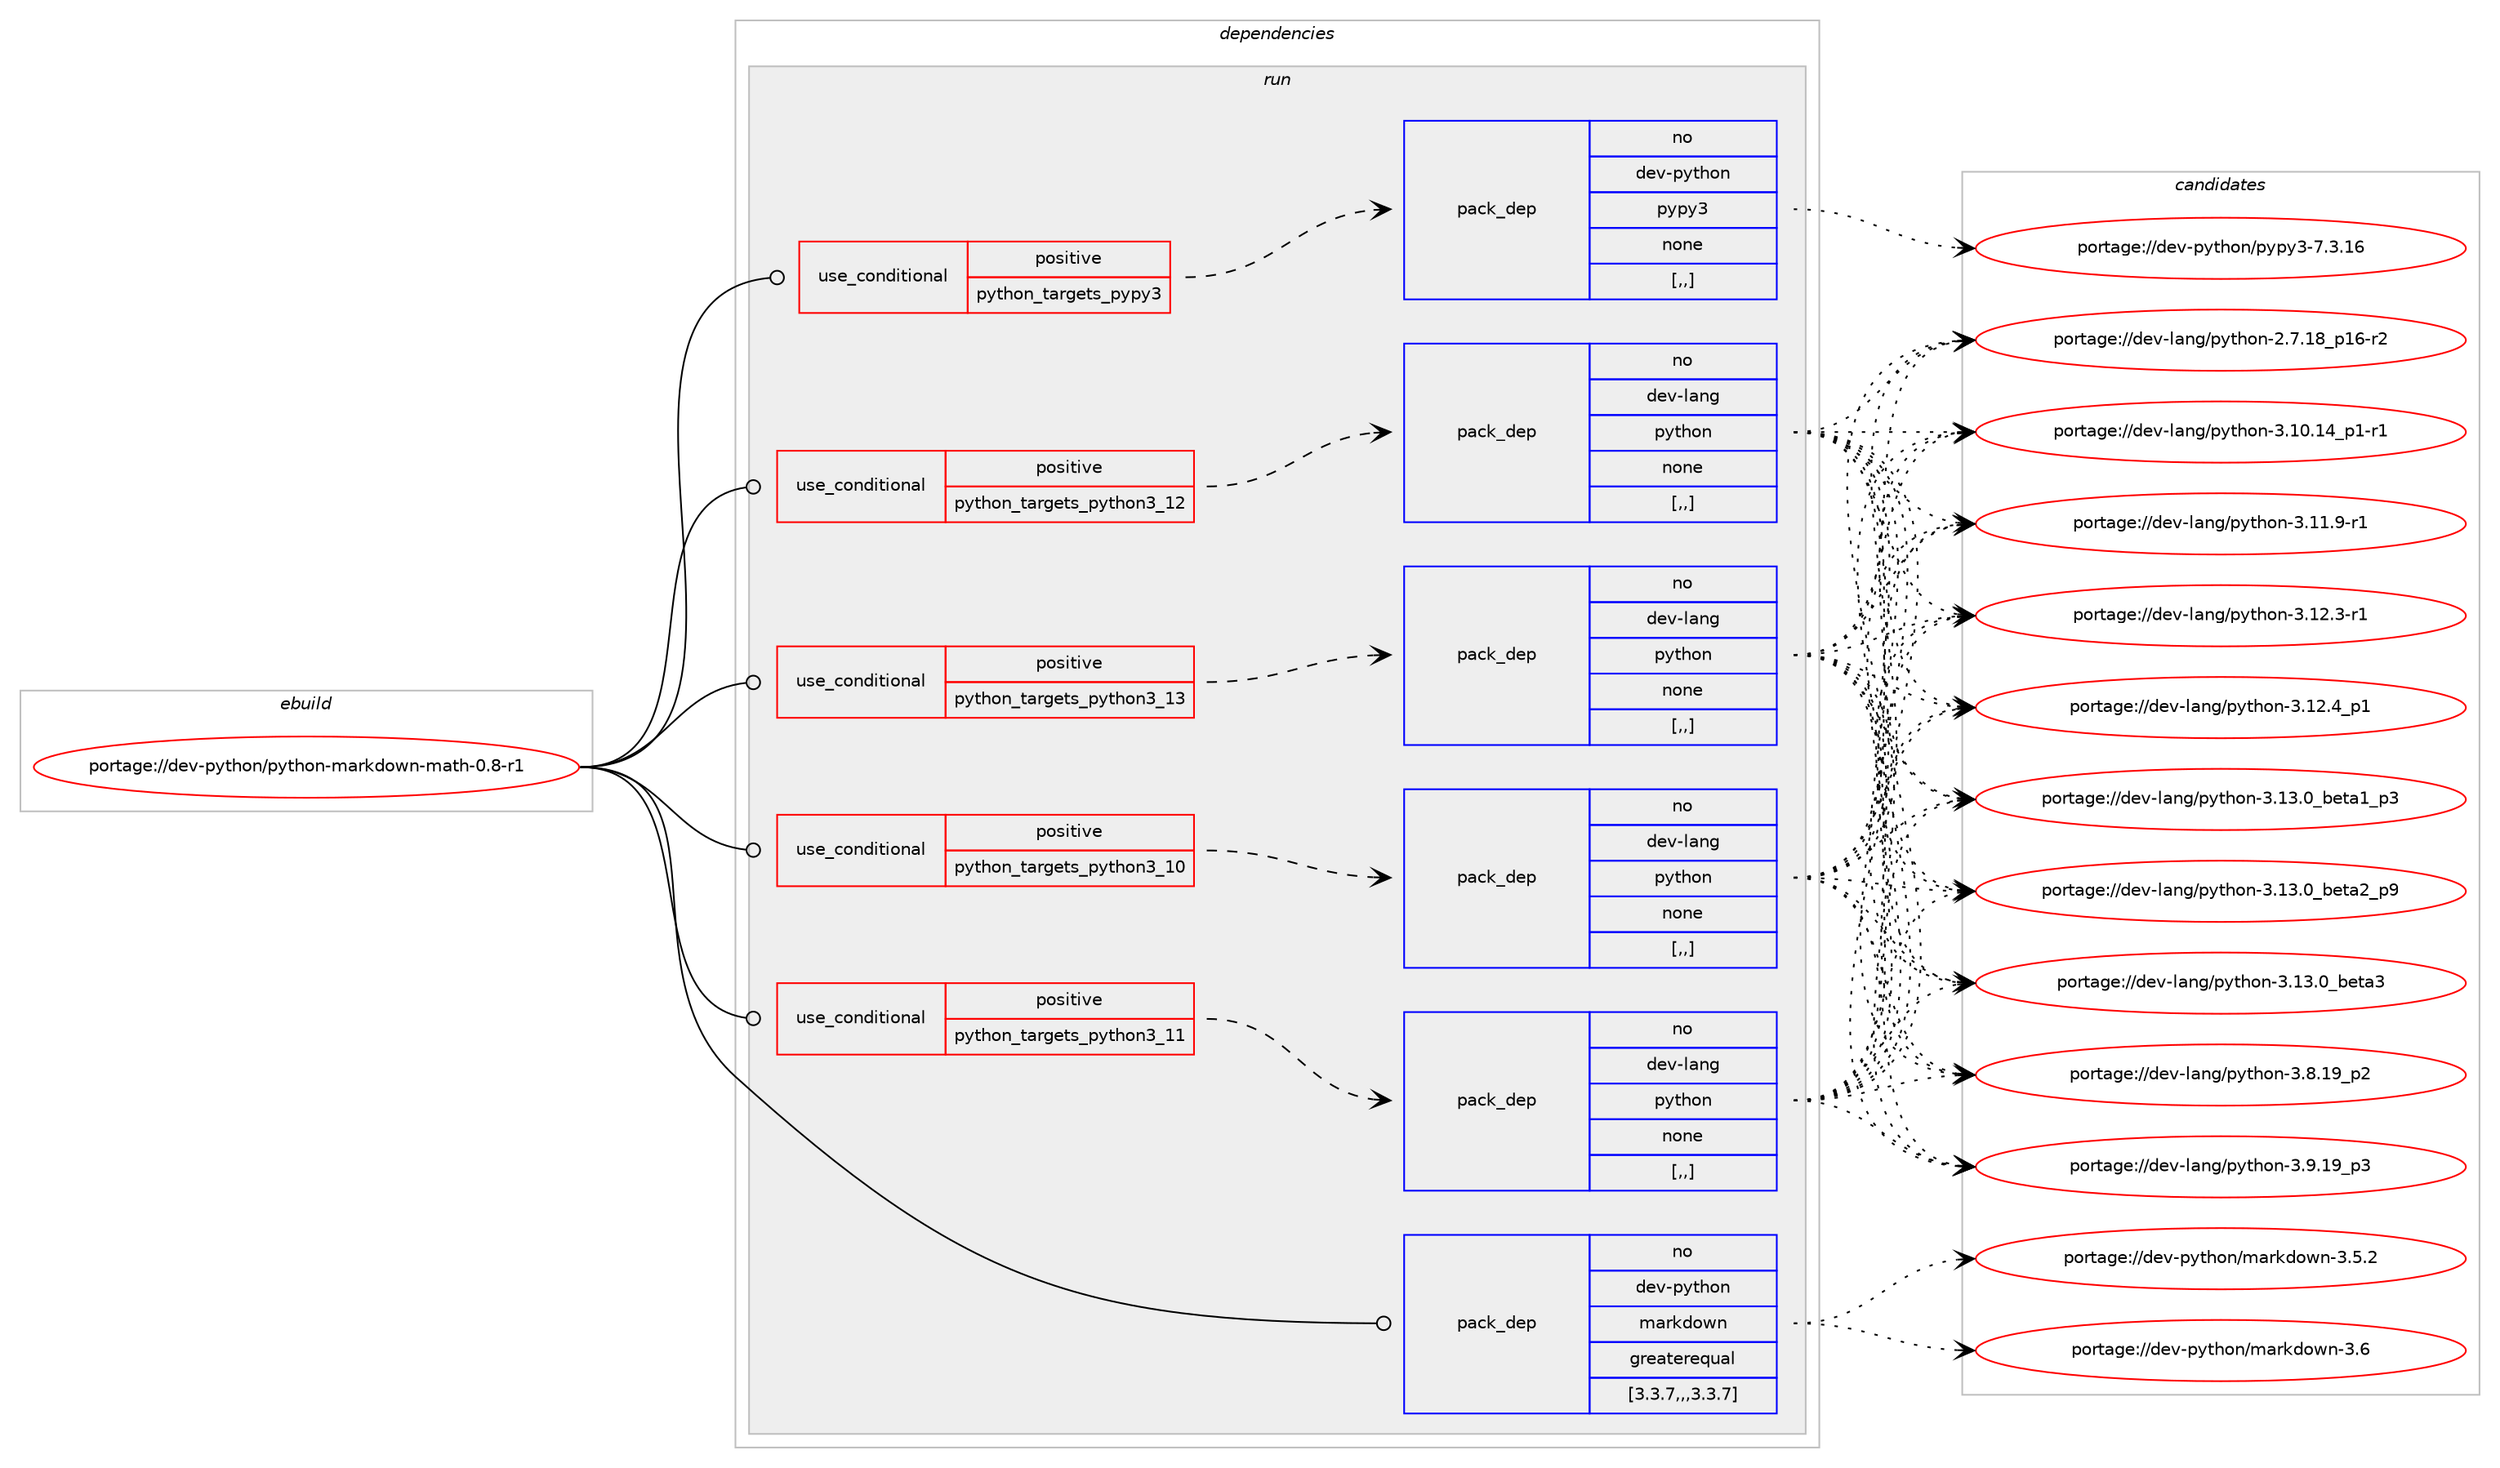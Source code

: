 digraph prolog {

# *************
# Graph options
# *************

newrank=true;
concentrate=true;
compound=true;
graph [rankdir=LR,fontname=Helvetica,fontsize=10,ranksep=1.5];#, ranksep=2.5, nodesep=0.2];
edge  [arrowhead=vee];
node  [fontname=Helvetica,fontsize=10];

# **********
# The ebuild
# **********

subgraph cluster_leftcol {
color=gray;
rank=same;
label=<<i>ebuild</i>>;
id [label="portage://dev-python/python-markdown-math-0.8-r1", color=red, width=4, href="../dev-python/python-markdown-math-0.8-r1.svg"];
}

# ****************
# The dependencies
# ****************

subgraph cluster_midcol {
color=gray;
label=<<i>dependencies</i>>;
subgraph cluster_compile {
fillcolor="#eeeeee";
style=filled;
label=<<i>compile</i>>;
}
subgraph cluster_compileandrun {
fillcolor="#eeeeee";
style=filled;
label=<<i>compile and run</i>>;
}
subgraph cluster_run {
fillcolor="#eeeeee";
style=filled;
label=<<i>run</i>>;
subgraph cond37086 {
dependency156152 [label=<<TABLE BORDER="0" CELLBORDER="1" CELLSPACING="0" CELLPADDING="4"><TR><TD ROWSPAN="3" CELLPADDING="10">use_conditional</TD></TR><TR><TD>positive</TD></TR><TR><TD>python_targets_pypy3</TD></TR></TABLE>>, shape=none, color=red];
subgraph pack117830 {
dependency156153 [label=<<TABLE BORDER="0" CELLBORDER="1" CELLSPACING="0" CELLPADDING="4" WIDTH="220"><TR><TD ROWSPAN="6" CELLPADDING="30">pack_dep</TD></TR><TR><TD WIDTH="110">no</TD></TR><TR><TD>dev-python</TD></TR><TR><TD>pypy3</TD></TR><TR><TD>none</TD></TR><TR><TD>[,,]</TD></TR></TABLE>>, shape=none, color=blue];
}
dependency156152:e -> dependency156153:w [weight=20,style="dashed",arrowhead="vee"];
}
id:e -> dependency156152:w [weight=20,style="solid",arrowhead="odot"];
subgraph cond37087 {
dependency156154 [label=<<TABLE BORDER="0" CELLBORDER="1" CELLSPACING="0" CELLPADDING="4"><TR><TD ROWSPAN="3" CELLPADDING="10">use_conditional</TD></TR><TR><TD>positive</TD></TR><TR><TD>python_targets_python3_10</TD></TR></TABLE>>, shape=none, color=red];
subgraph pack117831 {
dependency156155 [label=<<TABLE BORDER="0" CELLBORDER="1" CELLSPACING="0" CELLPADDING="4" WIDTH="220"><TR><TD ROWSPAN="6" CELLPADDING="30">pack_dep</TD></TR><TR><TD WIDTH="110">no</TD></TR><TR><TD>dev-lang</TD></TR><TR><TD>python</TD></TR><TR><TD>none</TD></TR><TR><TD>[,,]</TD></TR></TABLE>>, shape=none, color=blue];
}
dependency156154:e -> dependency156155:w [weight=20,style="dashed",arrowhead="vee"];
}
id:e -> dependency156154:w [weight=20,style="solid",arrowhead="odot"];
subgraph cond37088 {
dependency156156 [label=<<TABLE BORDER="0" CELLBORDER="1" CELLSPACING="0" CELLPADDING="4"><TR><TD ROWSPAN="3" CELLPADDING="10">use_conditional</TD></TR><TR><TD>positive</TD></TR><TR><TD>python_targets_python3_11</TD></TR></TABLE>>, shape=none, color=red];
subgraph pack117832 {
dependency156157 [label=<<TABLE BORDER="0" CELLBORDER="1" CELLSPACING="0" CELLPADDING="4" WIDTH="220"><TR><TD ROWSPAN="6" CELLPADDING="30">pack_dep</TD></TR><TR><TD WIDTH="110">no</TD></TR><TR><TD>dev-lang</TD></TR><TR><TD>python</TD></TR><TR><TD>none</TD></TR><TR><TD>[,,]</TD></TR></TABLE>>, shape=none, color=blue];
}
dependency156156:e -> dependency156157:w [weight=20,style="dashed",arrowhead="vee"];
}
id:e -> dependency156156:w [weight=20,style="solid",arrowhead="odot"];
subgraph cond37089 {
dependency156158 [label=<<TABLE BORDER="0" CELLBORDER="1" CELLSPACING="0" CELLPADDING="4"><TR><TD ROWSPAN="3" CELLPADDING="10">use_conditional</TD></TR><TR><TD>positive</TD></TR><TR><TD>python_targets_python3_12</TD></TR></TABLE>>, shape=none, color=red];
subgraph pack117833 {
dependency156159 [label=<<TABLE BORDER="0" CELLBORDER="1" CELLSPACING="0" CELLPADDING="4" WIDTH="220"><TR><TD ROWSPAN="6" CELLPADDING="30">pack_dep</TD></TR><TR><TD WIDTH="110">no</TD></TR><TR><TD>dev-lang</TD></TR><TR><TD>python</TD></TR><TR><TD>none</TD></TR><TR><TD>[,,]</TD></TR></TABLE>>, shape=none, color=blue];
}
dependency156158:e -> dependency156159:w [weight=20,style="dashed",arrowhead="vee"];
}
id:e -> dependency156158:w [weight=20,style="solid",arrowhead="odot"];
subgraph cond37090 {
dependency156160 [label=<<TABLE BORDER="0" CELLBORDER="1" CELLSPACING="0" CELLPADDING="4"><TR><TD ROWSPAN="3" CELLPADDING="10">use_conditional</TD></TR><TR><TD>positive</TD></TR><TR><TD>python_targets_python3_13</TD></TR></TABLE>>, shape=none, color=red];
subgraph pack117834 {
dependency156161 [label=<<TABLE BORDER="0" CELLBORDER="1" CELLSPACING="0" CELLPADDING="4" WIDTH="220"><TR><TD ROWSPAN="6" CELLPADDING="30">pack_dep</TD></TR><TR><TD WIDTH="110">no</TD></TR><TR><TD>dev-lang</TD></TR><TR><TD>python</TD></TR><TR><TD>none</TD></TR><TR><TD>[,,]</TD></TR></TABLE>>, shape=none, color=blue];
}
dependency156160:e -> dependency156161:w [weight=20,style="dashed",arrowhead="vee"];
}
id:e -> dependency156160:w [weight=20,style="solid",arrowhead="odot"];
subgraph pack117835 {
dependency156162 [label=<<TABLE BORDER="0" CELLBORDER="1" CELLSPACING="0" CELLPADDING="4" WIDTH="220"><TR><TD ROWSPAN="6" CELLPADDING="30">pack_dep</TD></TR><TR><TD WIDTH="110">no</TD></TR><TR><TD>dev-python</TD></TR><TR><TD>markdown</TD></TR><TR><TD>greaterequal</TD></TR><TR><TD>[3.3.7,,,3.3.7]</TD></TR></TABLE>>, shape=none, color=blue];
}
id:e -> dependency156162:w [weight=20,style="solid",arrowhead="odot"];
}
}

# **************
# The candidates
# **************

subgraph cluster_choices {
rank=same;
color=gray;
label=<<i>candidates</i>>;

subgraph choice117830 {
color=black;
nodesep=1;
choice10010111845112121116104111110471121211121215145554651464954 [label="portage://dev-python/pypy3-7.3.16", color=red, width=4,href="../dev-python/pypy3-7.3.16.svg"];
dependency156153:e -> choice10010111845112121116104111110471121211121215145554651464954:w [style=dotted,weight="100"];
}
subgraph choice117831 {
color=black;
nodesep=1;
choice100101118451089711010347112121116104111110455046554649569511249544511450 [label="portage://dev-lang/python-2.7.18_p16-r2", color=red, width=4,href="../dev-lang/python-2.7.18_p16-r2.svg"];
choice100101118451089711010347112121116104111110455146494846495295112494511449 [label="portage://dev-lang/python-3.10.14_p1-r1", color=red, width=4,href="../dev-lang/python-3.10.14_p1-r1.svg"];
choice100101118451089711010347112121116104111110455146494946574511449 [label="portage://dev-lang/python-3.11.9-r1", color=red, width=4,href="../dev-lang/python-3.11.9-r1.svg"];
choice100101118451089711010347112121116104111110455146495046514511449 [label="portage://dev-lang/python-3.12.3-r1", color=red, width=4,href="../dev-lang/python-3.12.3-r1.svg"];
choice100101118451089711010347112121116104111110455146495046529511249 [label="portage://dev-lang/python-3.12.4_p1", color=red, width=4,href="../dev-lang/python-3.12.4_p1.svg"];
choice10010111845108971101034711212111610411111045514649514648959810111697499511251 [label="portage://dev-lang/python-3.13.0_beta1_p3", color=red, width=4,href="../dev-lang/python-3.13.0_beta1_p3.svg"];
choice10010111845108971101034711212111610411111045514649514648959810111697509511257 [label="portage://dev-lang/python-3.13.0_beta2_p9", color=red, width=4,href="../dev-lang/python-3.13.0_beta2_p9.svg"];
choice1001011184510897110103471121211161041111104551464951464895981011169751 [label="portage://dev-lang/python-3.13.0_beta3", color=red, width=4,href="../dev-lang/python-3.13.0_beta3.svg"];
choice100101118451089711010347112121116104111110455146564649579511250 [label="portage://dev-lang/python-3.8.19_p2", color=red, width=4,href="../dev-lang/python-3.8.19_p2.svg"];
choice100101118451089711010347112121116104111110455146574649579511251 [label="portage://dev-lang/python-3.9.19_p3", color=red, width=4,href="../dev-lang/python-3.9.19_p3.svg"];
dependency156155:e -> choice100101118451089711010347112121116104111110455046554649569511249544511450:w [style=dotted,weight="100"];
dependency156155:e -> choice100101118451089711010347112121116104111110455146494846495295112494511449:w [style=dotted,weight="100"];
dependency156155:e -> choice100101118451089711010347112121116104111110455146494946574511449:w [style=dotted,weight="100"];
dependency156155:e -> choice100101118451089711010347112121116104111110455146495046514511449:w [style=dotted,weight="100"];
dependency156155:e -> choice100101118451089711010347112121116104111110455146495046529511249:w [style=dotted,weight="100"];
dependency156155:e -> choice10010111845108971101034711212111610411111045514649514648959810111697499511251:w [style=dotted,weight="100"];
dependency156155:e -> choice10010111845108971101034711212111610411111045514649514648959810111697509511257:w [style=dotted,weight="100"];
dependency156155:e -> choice1001011184510897110103471121211161041111104551464951464895981011169751:w [style=dotted,weight="100"];
dependency156155:e -> choice100101118451089711010347112121116104111110455146564649579511250:w [style=dotted,weight="100"];
dependency156155:e -> choice100101118451089711010347112121116104111110455146574649579511251:w [style=dotted,weight="100"];
}
subgraph choice117832 {
color=black;
nodesep=1;
choice100101118451089711010347112121116104111110455046554649569511249544511450 [label="portage://dev-lang/python-2.7.18_p16-r2", color=red, width=4,href="../dev-lang/python-2.7.18_p16-r2.svg"];
choice100101118451089711010347112121116104111110455146494846495295112494511449 [label="portage://dev-lang/python-3.10.14_p1-r1", color=red, width=4,href="../dev-lang/python-3.10.14_p1-r1.svg"];
choice100101118451089711010347112121116104111110455146494946574511449 [label="portage://dev-lang/python-3.11.9-r1", color=red, width=4,href="../dev-lang/python-3.11.9-r1.svg"];
choice100101118451089711010347112121116104111110455146495046514511449 [label="portage://dev-lang/python-3.12.3-r1", color=red, width=4,href="../dev-lang/python-3.12.3-r1.svg"];
choice100101118451089711010347112121116104111110455146495046529511249 [label="portage://dev-lang/python-3.12.4_p1", color=red, width=4,href="../dev-lang/python-3.12.4_p1.svg"];
choice10010111845108971101034711212111610411111045514649514648959810111697499511251 [label="portage://dev-lang/python-3.13.0_beta1_p3", color=red, width=4,href="../dev-lang/python-3.13.0_beta1_p3.svg"];
choice10010111845108971101034711212111610411111045514649514648959810111697509511257 [label="portage://dev-lang/python-3.13.0_beta2_p9", color=red, width=4,href="../dev-lang/python-3.13.0_beta2_p9.svg"];
choice1001011184510897110103471121211161041111104551464951464895981011169751 [label="portage://dev-lang/python-3.13.0_beta3", color=red, width=4,href="../dev-lang/python-3.13.0_beta3.svg"];
choice100101118451089711010347112121116104111110455146564649579511250 [label="portage://dev-lang/python-3.8.19_p2", color=red, width=4,href="../dev-lang/python-3.8.19_p2.svg"];
choice100101118451089711010347112121116104111110455146574649579511251 [label="portage://dev-lang/python-3.9.19_p3", color=red, width=4,href="../dev-lang/python-3.9.19_p3.svg"];
dependency156157:e -> choice100101118451089711010347112121116104111110455046554649569511249544511450:w [style=dotted,weight="100"];
dependency156157:e -> choice100101118451089711010347112121116104111110455146494846495295112494511449:w [style=dotted,weight="100"];
dependency156157:e -> choice100101118451089711010347112121116104111110455146494946574511449:w [style=dotted,weight="100"];
dependency156157:e -> choice100101118451089711010347112121116104111110455146495046514511449:w [style=dotted,weight="100"];
dependency156157:e -> choice100101118451089711010347112121116104111110455146495046529511249:w [style=dotted,weight="100"];
dependency156157:e -> choice10010111845108971101034711212111610411111045514649514648959810111697499511251:w [style=dotted,weight="100"];
dependency156157:e -> choice10010111845108971101034711212111610411111045514649514648959810111697509511257:w [style=dotted,weight="100"];
dependency156157:e -> choice1001011184510897110103471121211161041111104551464951464895981011169751:w [style=dotted,weight="100"];
dependency156157:e -> choice100101118451089711010347112121116104111110455146564649579511250:w [style=dotted,weight="100"];
dependency156157:e -> choice100101118451089711010347112121116104111110455146574649579511251:w [style=dotted,weight="100"];
}
subgraph choice117833 {
color=black;
nodesep=1;
choice100101118451089711010347112121116104111110455046554649569511249544511450 [label="portage://dev-lang/python-2.7.18_p16-r2", color=red, width=4,href="../dev-lang/python-2.7.18_p16-r2.svg"];
choice100101118451089711010347112121116104111110455146494846495295112494511449 [label="portage://dev-lang/python-3.10.14_p1-r1", color=red, width=4,href="../dev-lang/python-3.10.14_p1-r1.svg"];
choice100101118451089711010347112121116104111110455146494946574511449 [label="portage://dev-lang/python-3.11.9-r1", color=red, width=4,href="../dev-lang/python-3.11.9-r1.svg"];
choice100101118451089711010347112121116104111110455146495046514511449 [label="portage://dev-lang/python-3.12.3-r1", color=red, width=4,href="../dev-lang/python-3.12.3-r1.svg"];
choice100101118451089711010347112121116104111110455146495046529511249 [label="portage://dev-lang/python-3.12.4_p1", color=red, width=4,href="../dev-lang/python-3.12.4_p1.svg"];
choice10010111845108971101034711212111610411111045514649514648959810111697499511251 [label="portage://dev-lang/python-3.13.0_beta1_p3", color=red, width=4,href="../dev-lang/python-3.13.0_beta1_p3.svg"];
choice10010111845108971101034711212111610411111045514649514648959810111697509511257 [label="portage://dev-lang/python-3.13.0_beta2_p9", color=red, width=4,href="../dev-lang/python-3.13.0_beta2_p9.svg"];
choice1001011184510897110103471121211161041111104551464951464895981011169751 [label="portage://dev-lang/python-3.13.0_beta3", color=red, width=4,href="../dev-lang/python-3.13.0_beta3.svg"];
choice100101118451089711010347112121116104111110455146564649579511250 [label="portage://dev-lang/python-3.8.19_p2", color=red, width=4,href="../dev-lang/python-3.8.19_p2.svg"];
choice100101118451089711010347112121116104111110455146574649579511251 [label="portage://dev-lang/python-3.9.19_p3", color=red, width=4,href="../dev-lang/python-3.9.19_p3.svg"];
dependency156159:e -> choice100101118451089711010347112121116104111110455046554649569511249544511450:w [style=dotted,weight="100"];
dependency156159:e -> choice100101118451089711010347112121116104111110455146494846495295112494511449:w [style=dotted,weight="100"];
dependency156159:e -> choice100101118451089711010347112121116104111110455146494946574511449:w [style=dotted,weight="100"];
dependency156159:e -> choice100101118451089711010347112121116104111110455146495046514511449:w [style=dotted,weight="100"];
dependency156159:e -> choice100101118451089711010347112121116104111110455146495046529511249:w [style=dotted,weight="100"];
dependency156159:e -> choice10010111845108971101034711212111610411111045514649514648959810111697499511251:w [style=dotted,weight="100"];
dependency156159:e -> choice10010111845108971101034711212111610411111045514649514648959810111697509511257:w [style=dotted,weight="100"];
dependency156159:e -> choice1001011184510897110103471121211161041111104551464951464895981011169751:w [style=dotted,weight="100"];
dependency156159:e -> choice100101118451089711010347112121116104111110455146564649579511250:w [style=dotted,weight="100"];
dependency156159:e -> choice100101118451089711010347112121116104111110455146574649579511251:w [style=dotted,weight="100"];
}
subgraph choice117834 {
color=black;
nodesep=1;
choice100101118451089711010347112121116104111110455046554649569511249544511450 [label="portage://dev-lang/python-2.7.18_p16-r2", color=red, width=4,href="../dev-lang/python-2.7.18_p16-r2.svg"];
choice100101118451089711010347112121116104111110455146494846495295112494511449 [label="portage://dev-lang/python-3.10.14_p1-r1", color=red, width=4,href="../dev-lang/python-3.10.14_p1-r1.svg"];
choice100101118451089711010347112121116104111110455146494946574511449 [label="portage://dev-lang/python-3.11.9-r1", color=red, width=4,href="../dev-lang/python-3.11.9-r1.svg"];
choice100101118451089711010347112121116104111110455146495046514511449 [label="portage://dev-lang/python-3.12.3-r1", color=red, width=4,href="../dev-lang/python-3.12.3-r1.svg"];
choice100101118451089711010347112121116104111110455146495046529511249 [label="portage://dev-lang/python-3.12.4_p1", color=red, width=4,href="../dev-lang/python-3.12.4_p1.svg"];
choice10010111845108971101034711212111610411111045514649514648959810111697499511251 [label="portage://dev-lang/python-3.13.0_beta1_p3", color=red, width=4,href="../dev-lang/python-3.13.0_beta1_p3.svg"];
choice10010111845108971101034711212111610411111045514649514648959810111697509511257 [label="portage://dev-lang/python-3.13.0_beta2_p9", color=red, width=4,href="../dev-lang/python-3.13.0_beta2_p9.svg"];
choice1001011184510897110103471121211161041111104551464951464895981011169751 [label="portage://dev-lang/python-3.13.0_beta3", color=red, width=4,href="../dev-lang/python-3.13.0_beta3.svg"];
choice100101118451089711010347112121116104111110455146564649579511250 [label="portage://dev-lang/python-3.8.19_p2", color=red, width=4,href="../dev-lang/python-3.8.19_p2.svg"];
choice100101118451089711010347112121116104111110455146574649579511251 [label="portage://dev-lang/python-3.9.19_p3", color=red, width=4,href="../dev-lang/python-3.9.19_p3.svg"];
dependency156161:e -> choice100101118451089711010347112121116104111110455046554649569511249544511450:w [style=dotted,weight="100"];
dependency156161:e -> choice100101118451089711010347112121116104111110455146494846495295112494511449:w [style=dotted,weight="100"];
dependency156161:e -> choice100101118451089711010347112121116104111110455146494946574511449:w [style=dotted,weight="100"];
dependency156161:e -> choice100101118451089711010347112121116104111110455146495046514511449:w [style=dotted,weight="100"];
dependency156161:e -> choice100101118451089711010347112121116104111110455146495046529511249:w [style=dotted,weight="100"];
dependency156161:e -> choice10010111845108971101034711212111610411111045514649514648959810111697499511251:w [style=dotted,weight="100"];
dependency156161:e -> choice10010111845108971101034711212111610411111045514649514648959810111697509511257:w [style=dotted,weight="100"];
dependency156161:e -> choice1001011184510897110103471121211161041111104551464951464895981011169751:w [style=dotted,weight="100"];
dependency156161:e -> choice100101118451089711010347112121116104111110455146564649579511250:w [style=dotted,weight="100"];
dependency156161:e -> choice100101118451089711010347112121116104111110455146574649579511251:w [style=dotted,weight="100"];
}
subgraph choice117835 {
color=black;
nodesep=1;
choice100101118451121211161041111104710997114107100111119110455146534650 [label="portage://dev-python/markdown-3.5.2", color=red, width=4,href="../dev-python/markdown-3.5.2.svg"];
choice10010111845112121116104111110471099711410710011111911045514654 [label="portage://dev-python/markdown-3.6", color=red, width=4,href="../dev-python/markdown-3.6.svg"];
dependency156162:e -> choice100101118451121211161041111104710997114107100111119110455146534650:w [style=dotted,weight="100"];
dependency156162:e -> choice10010111845112121116104111110471099711410710011111911045514654:w [style=dotted,weight="100"];
}
}

}

